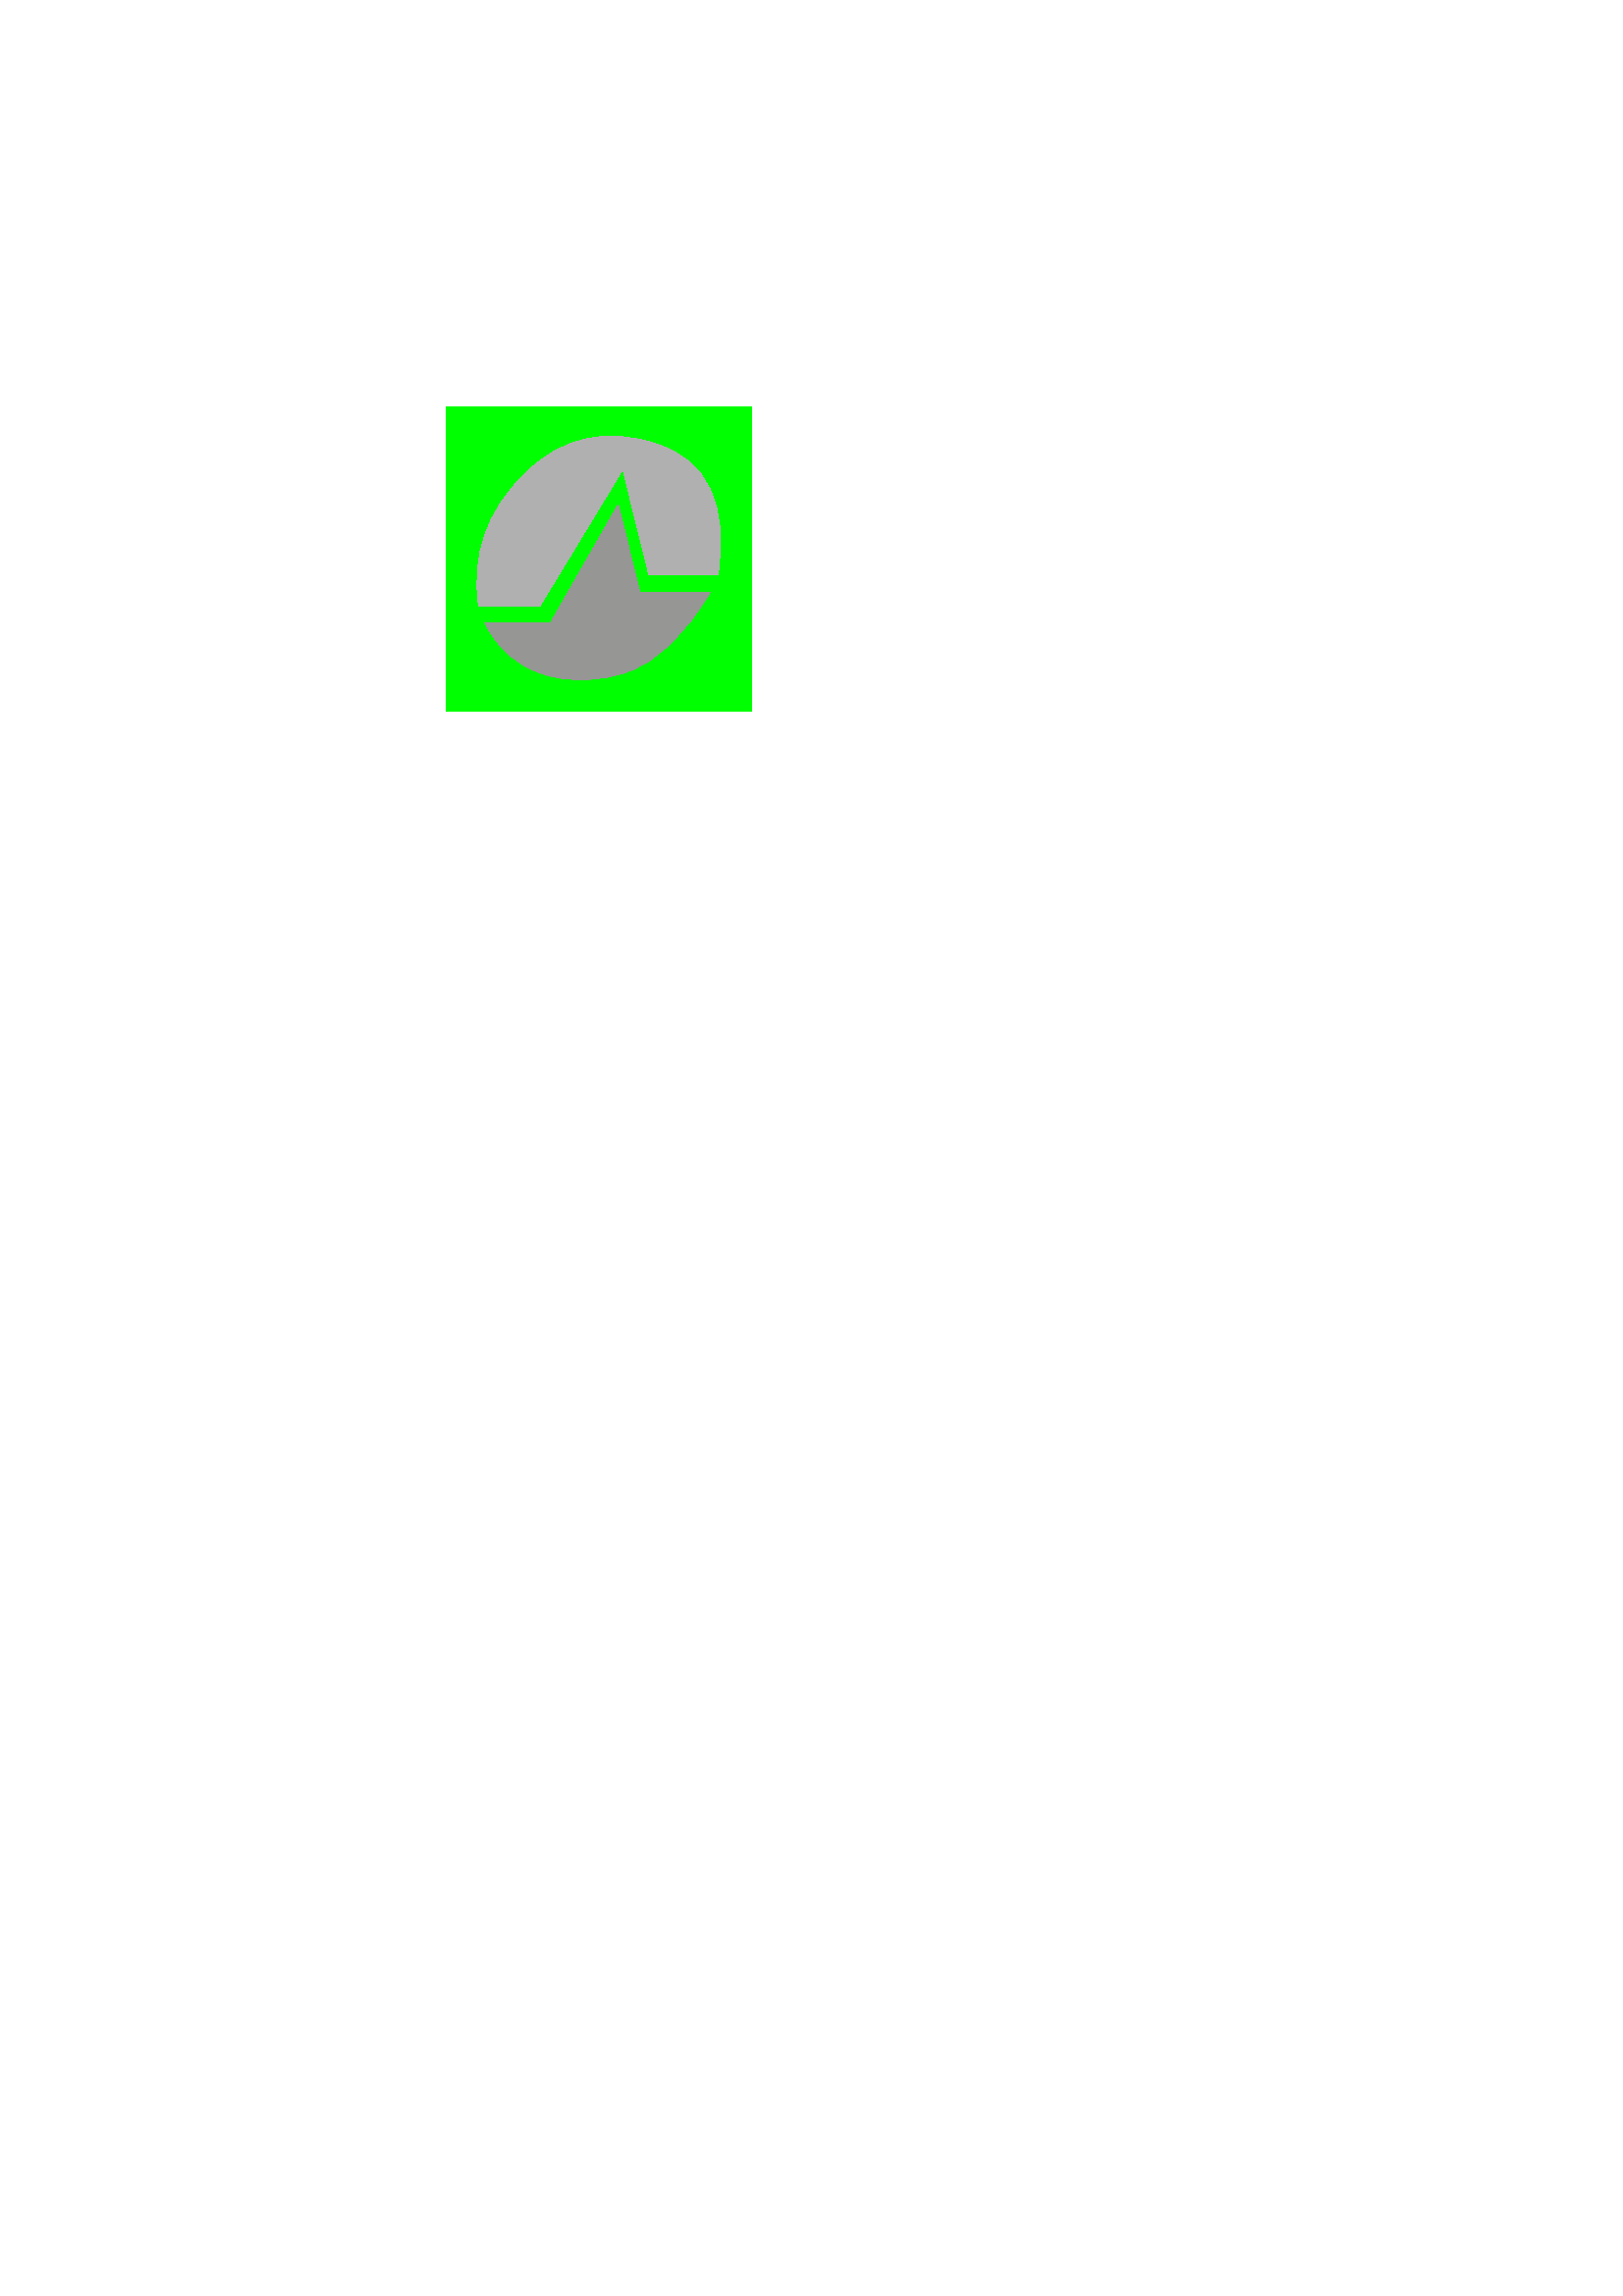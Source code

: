 %!PS-Adobe-3.0 EPSF-3.0
%%BoundingBox: 162 579 277 694
%%ProducedBy: (unknown)
%%Pages: 1
%%DocumentFonts: (atend)
%%EndComments
%%BeginProlog

/tgifdict 48 dict def
tgifdict begin

/bd { bind def } bind def

/GS { gsave } bd
/GR { grestore } bd
/NP { newpath } bd
/CP { closepath } bd
/CHP { charpath } bd
/CT { curveto } bd
/L { lineto } bd
/RL { rlineto } bd
/M { moveto } bd
/RM { rmoveto } bd
/S { stroke } bd
/F { fill } bd
/TR { translate } bd
/RO { rotate } bd
/SC { scale } bd
/MU { mul } bd
/DI { div } bd
/DU { dup } bd
/NE { neg } bd
/AD { add } bd
/SU { sub } bd
/PO { pop } bd
/EX { exch } bd
/CO { concat } bd
/CL { clip } bd
/EC { eoclip } bd
/EF { eofill } bd
/IM { image } bd
/IMM { imagemask } bd
/ARY { array } bd
/SG { setgray } bd
/RG { setrgbcolor } bd
/SD { setdash } bd
/W { setlinewidth } bd
/SM { setmiterlimit } bd
/SLC { setlinecap } bd
/SLJ { setlinejoin } bd
/SH { show } bd
/FF { findfont } bd
/MS { makefont setfont } bd
/AR { arcto 4 {pop} repeat } bd
/CURP { currentpoint } bd
/FLAT { flattenpath strokepath clip newpath } bd
/TGSM { tgiforigctm setmatrix } def
/TGRM { savematrix setmatrix } def

end

%%EndProlog
%%Page: 1 1

%%PageBoundingBox: 162 579 277 694
tgifdict begin
/tgifsavedpage save def

1 SM
1 W

0 SG

72 0 MU 72 11 MU TR
72 128 DI 100.000 MU 100 DI DU NE SC

GS

/tgiforigctm matrix currentmatrix def

% BOX
0.000 1.000 0.000 RG
NP 291 176 M 490 176 L 490 375 L 291 375 L CP F

% POLYGON/CLOSED-SPLINE
0.690 0.690 0.690 RG
NP
   352 306 M
   312 306 L
   307.33 273.33 317.17 244.83 341.50 220.50 CT
   365.83 196.17 394.67 189.50 428.00 200.50 CT
   461.33 211.50 474.67 240.00
   468 286 CT
   423 286 L
   406 217 L
   352 306 L
CP
GS
   EF
GR

% POLYGON/CLOSED-SPLINE
0.590 0.590 0.586 RG
NP
   316 317 M
   359 317 L
   403 240 L
   417 297 L
   463 297 L
   446.33 325.00 428.33 342.33 409.00 349.00 CT
   389.67 355.67 371.33 356.17 354.00 350.50 CT
   336.67 344.83 324.00 333.67
   316 317 CT
CP
GS
   EF
GR

GR
tgifsavedpage restore
end
showpage

%%Trailer
%MatchingCreationDate: Mon Dec  3 14:26:12 2012
%%DocumentFonts: 
%%EOF
